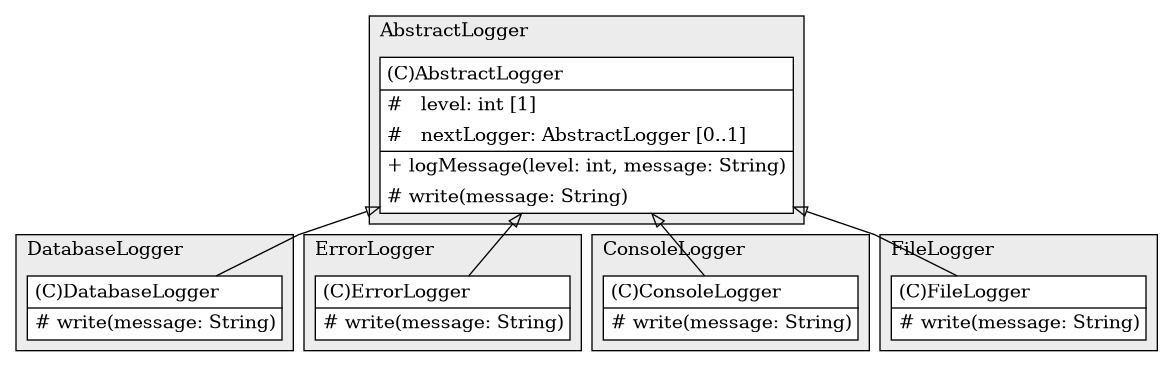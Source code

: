 @startuml

/' diagram meta data start
config=StructureConfiguration;
{
  "projectClassification": {
    "searchMode": "OpenProject", // OpenProject, AllProjects
    "includedProjects": "",
    "pathEndKeywords": "*.impl",
    "isClientPath": "",
    "isClientName": "",
    "isTestPath": "",
    "isTestName": "",
    "isMappingPath": "",
    "isMappingName": "",
    "isDataAccessPath": "",
    "isDataAccessName": "",
    "isDataStructurePath": "",
    "isDataStructureName": "",
    "isInterfaceStructuresPath": "",
    "isInterfaceStructuresName": "",
    "isEntryPointPath": "",
    "isEntryPointName": "",
    "treatFinalFieldsAsMandatory": false
  },
  "graphRestriction": {
    "classPackageExcludeFilter": "",
    "classPackageIncludeFilter": "",
    "classNameExcludeFilter": "",
    "classNameIncludeFilter": "",
    "methodNameExcludeFilter": "",
    "methodNameIncludeFilter": "",
    "removeByInheritance": "", // inheritance/annotation based filtering is done in a second step
    "removeByAnnotation": "",
    "removeByClassPackage": "", // cleanup the graph after inheritance/annotation based filtering is done
    "removeByClassName": "",
    "cutMappings": false,
    "cutEnum": true,
    "cutTests": true,
    "cutClient": true,
    "cutDataAccess": true,
    "cutInterfaceStructures": true,
    "cutDataStructures": true,
    "cutGetterAndSetter": true,
    "cutConstructors": true
  },
  "graphTraversal": {
    "forwardDepth": 3,
    "backwardDepth": 3,
    "classPackageExcludeFilter": "",
    "classPackageIncludeFilter": "",
    "classNameExcludeFilter": "",
    "classNameIncludeFilter": "",
    "methodNameExcludeFilter": "",
    "methodNameIncludeFilter": "",
    "hideMappings": false,
    "hideDataStructures": false,
    "hidePrivateMethods": true,
    "hideInterfaceCalls": true, // indirection: implementation -> interface (is hidden) -> implementation
    "onlyShowApplicationEntryPoints": false, // root node is included
    "useMethodCallsForStructureDiagram": "ForwardOnly" // ForwardOnly, BothDirections, No
  },
  "details": {
    "aggregation": "GroupByClass", // ByClass, GroupByClass, None
    "showClassGenericTypes": true,
    "showMethods": true,
    "showMethodParameterNames": true,
    "showMethodParameterTypes": true,
    "showMethodReturnType": true,
    "showPackageLevels": 2,
    "showDetailedClassStructure": true
  },
  "rootClass": "FileLogger",
  "extensionCallbackMethod": "" // qualified.class.name#methodName - signature: public static String method(String)
}
diagram meta data end '/



digraph g {
    rankdir="TB"
    splines=polyline
    

'nodes 
subgraph cluster_146437899 { 
   	label=DatabaseLogger
	labeljust=l
	fillcolor="#ececec"
	style=filled
   
   DatabaseLogger146437899[
	label=<<TABLE BORDER="1" CELLBORDER="0" CELLPADDING="4" CELLSPACING="0">
<TR><TD ALIGN="LEFT" >(C)DatabaseLogger</TD></TR>
<HR/>
<TR><TD ALIGN="LEFT" ># write(message: String)</TD></TR>
</TABLE>>
	style=filled
	margin=0
	shape=plaintext
	fillcolor="#FFFFFF"
];
} 

subgraph cluster_301446552 { 
   	label=ErrorLogger
	labeljust=l
	fillcolor="#ececec"
	style=filled
   
   ErrorLogger301446552[
	label=<<TABLE BORDER="1" CELLBORDER="0" CELLPADDING="4" CELLSPACING="0">
<TR><TD ALIGN="LEFT" >(C)ErrorLogger</TD></TR>
<HR/>
<TR><TD ALIGN="LEFT" ># write(message: String)</TD></TR>
</TABLE>>
	style=filled
	margin=0
	shape=plaintext
	fillcolor="#FFFFFF"
];
} 

subgraph cluster_49194585 { 
   	label=ConsoleLogger
	labeljust=l
	fillcolor="#ececec"
	style=filled
   
   ConsoleLogger49194585[
	label=<<TABLE BORDER="1" CELLBORDER="0" CELLPADDING="4" CELLSPACING="0">
<TR><TD ALIGN="LEFT" >(C)ConsoleLogger</TD></TR>
<HR/>
<TR><TD ALIGN="LEFT" ># write(message: String)</TD></TR>
</TABLE>>
	style=filled
	margin=0
	shape=plaintext
	fillcolor="#FFFFFF"
];
} 

subgraph cluster_705190324 { 
   	label=FileLogger
	labeljust=l
	fillcolor="#ececec"
	style=filled
   
   FileLogger705190324[
	label=<<TABLE BORDER="1" CELLBORDER="0" CELLPADDING="4" CELLSPACING="0">
<TR><TD ALIGN="LEFT" >(C)FileLogger</TD></TR>
<HR/>
<TR><TD ALIGN="LEFT" ># write(message: String)</TD></TR>
</TABLE>>
	style=filled
	margin=0
	shape=plaintext
	fillcolor="#FFFFFF"
];
} 

subgraph cluster_921533554 { 
   	label=AbstractLogger
	labeljust=l
	fillcolor="#ececec"
	style=filled
   
   AbstractLogger921533554[
	label=<<TABLE BORDER="1" CELLBORDER="0" CELLPADDING="4" CELLSPACING="0">
<TR><TD ALIGN="LEFT" >(C)AbstractLogger</TD></TR>
<HR/>
<TR><TD ALIGN="LEFT" >#   level: int [1]</TD></TR>
<TR><TD ALIGN="LEFT" >#   nextLogger: AbstractLogger [0..1]</TD></TR>
<HR/>
<TR><TD ALIGN="LEFT" >+ logMessage(level: int, message: String)</TD></TR>
<TR><TD ALIGN="LEFT" ># write(message: String)</TD></TR>
</TABLE>>
	style=filled
	margin=0
	shape=plaintext
	fillcolor="#FFFFFF"
];
} 

'edges    
AbstractLogger921533554 -> ConsoleLogger49194585[arrowhead=none, arrowtail=empty, dir=both];
AbstractLogger921533554 -> DatabaseLogger146437899[arrowhead=none, arrowtail=empty, dir=both];
AbstractLogger921533554 -> ErrorLogger301446552[arrowhead=none, arrowtail=empty, dir=both];
AbstractLogger921533554 -> FileLogger705190324[arrowhead=none, arrowtail=empty, dir=both];
    
}
@enduml